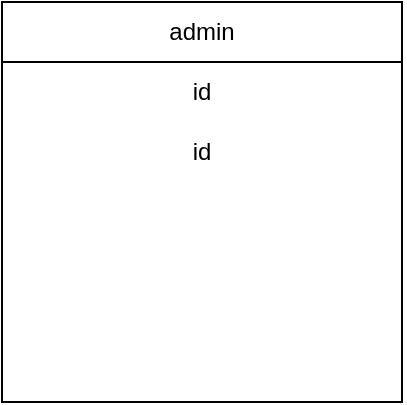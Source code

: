 <mxfile version="21.3.6" type="github">
  <diagram name="Page-1" id="FJKTIEG0RaFnZGDukTZC">
    <mxGraphModel dx="880" dy="462" grid="1" gridSize="10" guides="1" tooltips="1" connect="1" arrows="1" fold="1" page="1" pageScale="1" pageWidth="827" pageHeight="1169" math="0" shadow="0">
      <root>
        <mxCell id="0" />
        <mxCell id="1" parent="0" />
        <mxCell id="6cqKgCV3wQU975pgyR52-2" value="" style="whiteSpace=wrap;html=1;aspect=fixed;align=left;" parent="1" vertex="1">
          <mxGeometry x="10" y="30" width="200" height="200" as="geometry" />
        </mxCell>
        <mxCell id="6cqKgCV3wQU975pgyR52-3" value="" style="endArrow=none;html=1;rounded=0;" parent="1" edge="1">
          <mxGeometry width="50" height="50" relative="1" as="geometry">
            <mxPoint x="10" y="60" as="sourcePoint" />
            <mxPoint x="210" y="60" as="targetPoint" />
          </mxGeometry>
        </mxCell>
        <mxCell id="6cqKgCV3wQU975pgyR52-4" value="admin" style="text;strokeColor=none;align=center;fillColor=none;html=1;verticalAlign=middle;whiteSpace=wrap;rounded=0;" parent="1" vertex="1">
          <mxGeometry x="10" y="30" width="200" height="30" as="geometry" />
        </mxCell>
        <mxCell id="GPpCgZlnDkkauaJAzy7M-1" value="id" style="text;strokeColor=none;align=center;fillColor=none;html=1;verticalAlign=middle;whiteSpace=wrap;rounded=0;" parent="1" vertex="1">
          <mxGeometry x="10" y="60" width="200" height="30" as="geometry" />
        </mxCell>
        <mxCell id="GPpCgZlnDkkauaJAzy7M-2" value="id" style="text;strokeColor=none;align=center;fillColor=none;html=1;verticalAlign=middle;whiteSpace=wrap;rounded=0;" parent="1" vertex="1">
          <mxGeometry x="10" y="90" width="200" height="30" as="geometry" />
        </mxCell>
      </root>
    </mxGraphModel>
  </diagram>
</mxfile>
